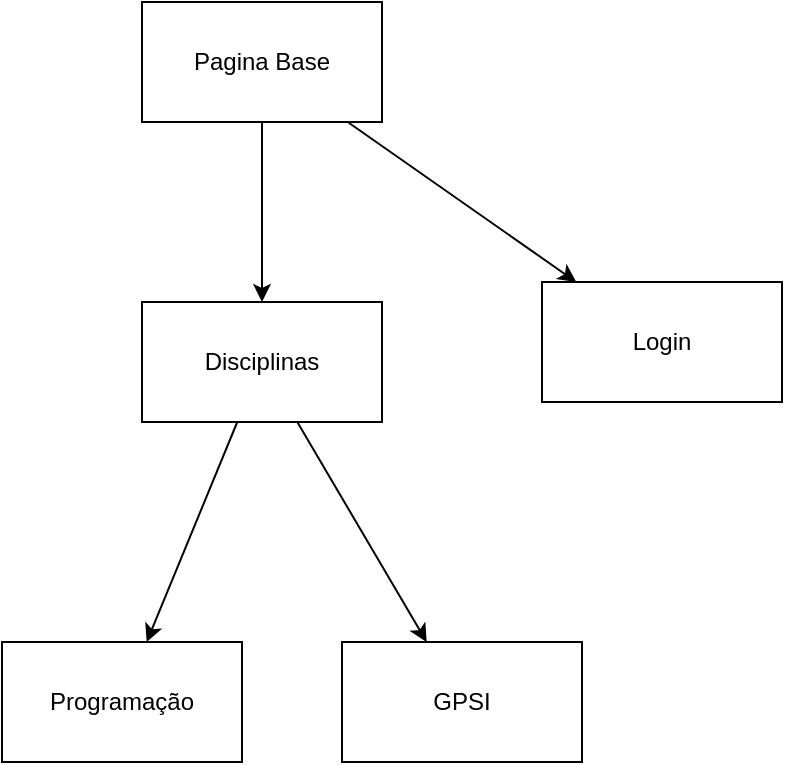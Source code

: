 <mxfile version="26.0.4">
  <diagram name="Página-1" id="nXk2macpbTQvZ-2EbTRM">
    <mxGraphModel dx="1050" dy="557" grid="1" gridSize="10" guides="1" tooltips="1" connect="1" arrows="1" fold="1" page="1" pageScale="1" pageWidth="827" pageHeight="1169" math="0" shadow="0">
      <root>
        <mxCell id="0" />
        <mxCell id="1" parent="0" />
        <mxCell id="EC1Esrk0Wo241ftcUjle-1" value="Pagina Base" style="rounded=0;whiteSpace=wrap;html=1;" vertex="1" parent="1">
          <mxGeometry x="180" y="90" width="120" height="60" as="geometry" />
        </mxCell>
        <mxCell id="EC1Esrk0Wo241ftcUjle-3" value="Login" style="rounded=0;whiteSpace=wrap;html=1;" vertex="1" parent="1">
          <mxGeometry x="380" y="230" width="120" height="60" as="geometry" />
        </mxCell>
        <mxCell id="EC1Esrk0Wo241ftcUjle-4" value="" style="endArrow=classic;html=1;rounded=0;" edge="1" parent="1" source="EC1Esrk0Wo241ftcUjle-1" target="EC1Esrk0Wo241ftcUjle-3">
          <mxGeometry width="50" height="50" relative="1" as="geometry">
            <mxPoint x="390" y="320" as="sourcePoint" />
            <mxPoint x="440" y="270" as="targetPoint" />
          </mxGeometry>
        </mxCell>
        <mxCell id="EC1Esrk0Wo241ftcUjle-5" value="" style="endArrow=classic;html=1;rounded=0;" edge="1" parent="1" source="EC1Esrk0Wo241ftcUjle-1" target="EC1Esrk0Wo241ftcUjle-6">
          <mxGeometry width="50" height="50" relative="1" as="geometry">
            <mxPoint x="390" y="320" as="sourcePoint" />
            <mxPoint x="440" y="270" as="targetPoint" />
          </mxGeometry>
        </mxCell>
        <mxCell id="EC1Esrk0Wo241ftcUjle-6" value="Disciplinas" style="rounded=0;whiteSpace=wrap;html=1;" vertex="1" parent="1">
          <mxGeometry x="180" y="240" width="120" height="60" as="geometry" />
        </mxCell>
        <mxCell id="EC1Esrk0Wo241ftcUjle-7" value="Programação" style="rounded=0;whiteSpace=wrap;html=1;" vertex="1" parent="1">
          <mxGeometry x="110" y="410" width="120" height="60" as="geometry" />
        </mxCell>
        <mxCell id="EC1Esrk0Wo241ftcUjle-8" value="" style="endArrow=classic;html=1;rounded=0;" edge="1" parent="1" source="EC1Esrk0Wo241ftcUjle-6" target="EC1Esrk0Wo241ftcUjle-7">
          <mxGeometry width="50" height="50" relative="1" as="geometry">
            <mxPoint x="370" y="300" as="sourcePoint" />
            <mxPoint x="370" y="390" as="targetPoint" />
          </mxGeometry>
        </mxCell>
        <mxCell id="EC1Esrk0Wo241ftcUjle-12" value="GPSI" style="rounded=0;whiteSpace=wrap;html=1;" vertex="1" parent="1">
          <mxGeometry x="280" y="410" width="120" height="60" as="geometry" />
        </mxCell>
        <mxCell id="EC1Esrk0Wo241ftcUjle-13" value="" style="endArrow=classic;html=1;rounded=0;" edge="1" parent="1" source="EC1Esrk0Wo241ftcUjle-6" target="EC1Esrk0Wo241ftcUjle-12">
          <mxGeometry width="50" height="50" relative="1" as="geometry">
            <mxPoint x="-10" y="320" as="sourcePoint" />
            <mxPoint x="40" y="270" as="targetPoint" />
          </mxGeometry>
        </mxCell>
      </root>
    </mxGraphModel>
  </diagram>
</mxfile>

